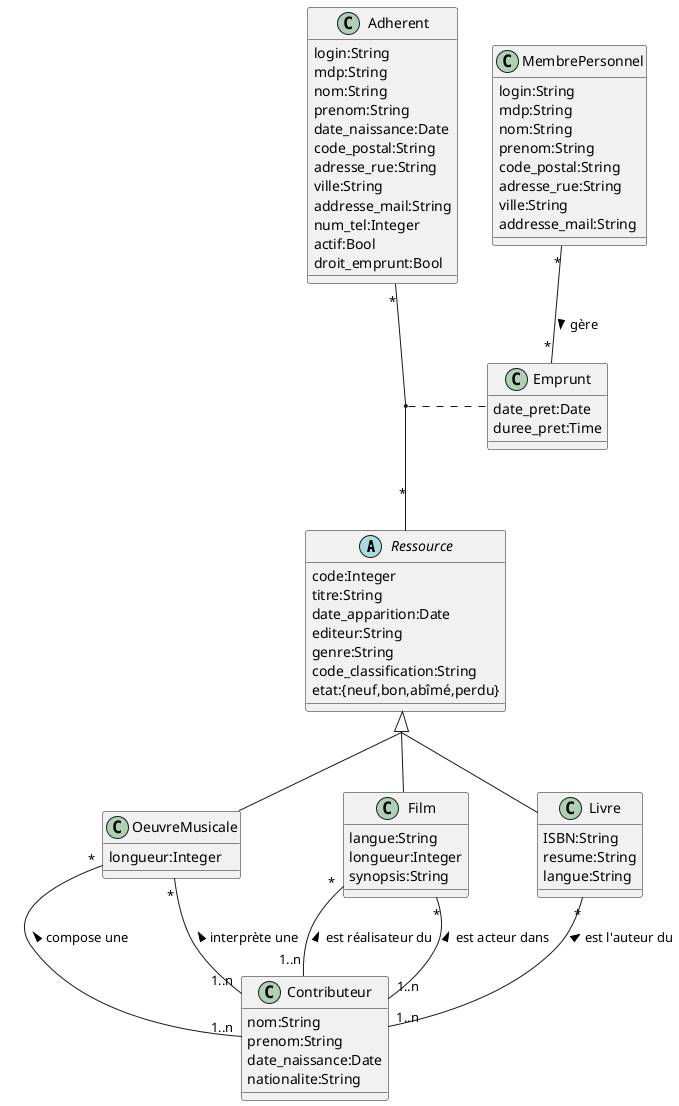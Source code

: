 @startuml
abstract class Ressource{
  code:Integer
  titre:String
  date_apparition:Date
  editeur:String
  genre:String
  code_classification:String
  etat:{neuf,bon,abîmé,perdu}
}


together {
  class Livre{
  ISBN:String
  resume:String
  langue:String
}

class Film{
  langue:String
  longueur:Integer
  synopsis:String
}

class OeuvreMusicale{
  longueur:Integer
}
}


class MembrePersonnel{
  login:String
  mdp:String
  nom:String
  prenom:String
  code_postal:String
  adresse_rue:String
  ville:String
  addresse_mail:String
}

class Adherent{
  login:String
  mdp:String
  nom:String
  prenom:String
  date_naissance:Date
  code_postal:String
  adresse_rue:String
  ville:String
  addresse_mail:String
  num_tel:Integer
  actif:Bool
  droit_emprunt:Bool
}

class Contributeur{
  nom:String
  prenom:String
  date_naissance:Date
  nationalite:String
}

skinparam groupInheritance 2

Ressource <|-- Livre
Ressource <|-- Film
Ressource <|-- OeuvreMusicale


Adherent "*" -- "*" Ressource
(Adherent,Ressource) .. Emprunt

MembrePersonnel "*" -- "*" Emprunt : gère >


Contributeur "1..n" -up- "*" Livre : est l'auteur du >
Contributeur "1..n" -up- "*" Film : est réalisateur du >
Contributeur "1..n" -up- "*" Film : est acteur dans >
Contributeur "1..n" -up- "*" OeuvreMusicale : compose une >
Contributeur "1..n" -up- "*" OeuvreMusicale : interprète une >



class Emprunt{
  date_pret:Date
  duree_pret:Time
}





@enduml